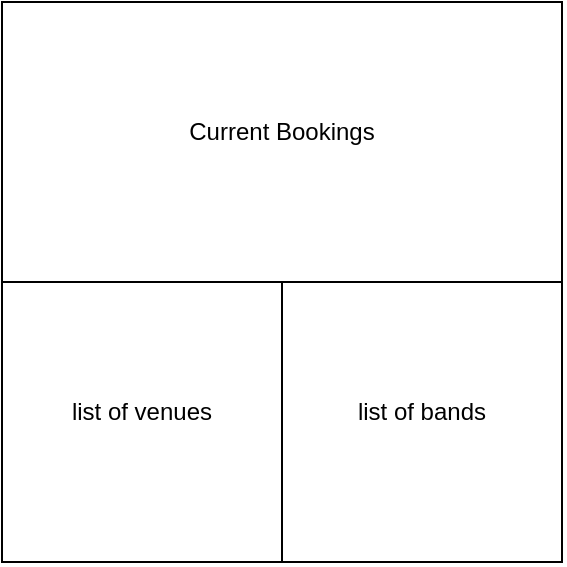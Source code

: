 <mxfile>
    <diagram id="SLiu00yjkCfs4jk4JPO-" name="Page-1">
        <mxGraphModel dx="629" dy="532" grid="1" gridSize="10" guides="1" tooltips="1" connect="1" arrows="1" fold="1" page="1" pageScale="1" pageWidth="850" pageHeight="1400" math="0" shadow="0">
            <root>
                <mxCell id="0"/>
                <mxCell id="1" parent="0"/>
                <mxCell id="2" value="" style="whiteSpace=wrap;html=1;aspect=fixed;" vertex="1" parent="1">
                    <mxGeometry x="120" y="80" width="280" height="280" as="geometry"/>
                </mxCell>
                <mxCell id="3" value="" style="endArrow=none;html=1;entryX=0;entryY=0.5;entryDx=0;entryDy=0;exitX=1;exitY=0.5;exitDx=0;exitDy=0;" edge="1" parent="1" source="2" target="2">
                    <mxGeometry width="50" height="50" relative="1" as="geometry">
                        <mxPoint x="300" y="300" as="sourcePoint"/>
                        <mxPoint x="350" y="250" as="targetPoint"/>
                        <Array as="points">
                            <mxPoint x="260" y="220"/>
                        </Array>
                    </mxGeometry>
                </mxCell>
                <mxCell id="4" value="" style="endArrow=none;html=1;exitX=0.5;exitY=1;exitDx=0;exitDy=0;" edge="1" parent="1" source="2">
                    <mxGeometry width="50" height="50" relative="1" as="geometry">
                        <mxPoint x="260" y="350" as="sourcePoint"/>
                        <mxPoint x="260" y="220" as="targetPoint"/>
                    </mxGeometry>
                </mxCell>
                <mxCell id="5" value="Current Bookings" style="text;html=1;strokeColor=none;fillColor=none;align=center;verticalAlign=middle;whiteSpace=wrap;rounded=0;" vertex="1" parent="1">
                    <mxGeometry x="200" y="130" width="120" height="30" as="geometry"/>
                </mxCell>
                <mxCell id="6" value="list of venues" style="text;html=1;strokeColor=none;fillColor=none;align=center;verticalAlign=middle;whiteSpace=wrap;rounded=0;" vertex="1" parent="1">
                    <mxGeometry x="150" y="270" width="80" height="30" as="geometry"/>
                </mxCell>
                <mxCell id="7" value="list of bands" style="text;html=1;strokeColor=none;fillColor=none;align=center;verticalAlign=middle;whiteSpace=wrap;rounded=0;" vertex="1" parent="1">
                    <mxGeometry x="290" y="270" width="80" height="30" as="geometry"/>
                </mxCell>
            </root>
        </mxGraphModel>
    </diagram>
</mxfile>
